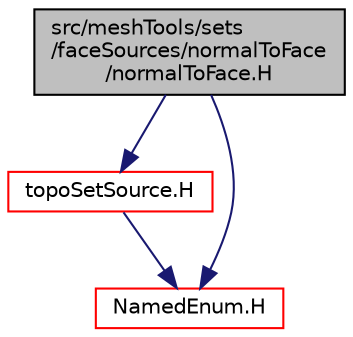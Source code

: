 digraph "src/meshTools/sets/faceSources/normalToFace/normalToFace.H"
{
  bgcolor="transparent";
  edge [fontname="Helvetica",fontsize="10",labelfontname="Helvetica",labelfontsize="10"];
  node [fontname="Helvetica",fontsize="10",shape=record];
  Node1 [label="src/meshTools/sets\l/faceSources/normalToFace\l/normalToFace.H",height=0.2,width=0.4,color="black", fillcolor="grey75", style="filled", fontcolor="black"];
  Node1 -> Node2 [color="midnightblue",fontsize="10",style="solid",fontname="Helvetica"];
  Node2 [label="topoSetSource.H",height=0.2,width=0.4,color="red",URL="$a07773.html"];
  Node2 -> Node3 [color="midnightblue",fontsize="10",style="solid",fontname="Helvetica"];
  Node3 [label="NamedEnum.H",height=0.2,width=0.4,color="red",URL="$a07983.html"];
  Node1 -> Node3 [color="midnightblue",fontsize="10",style="solid",fontname="Helvetica"];
}
